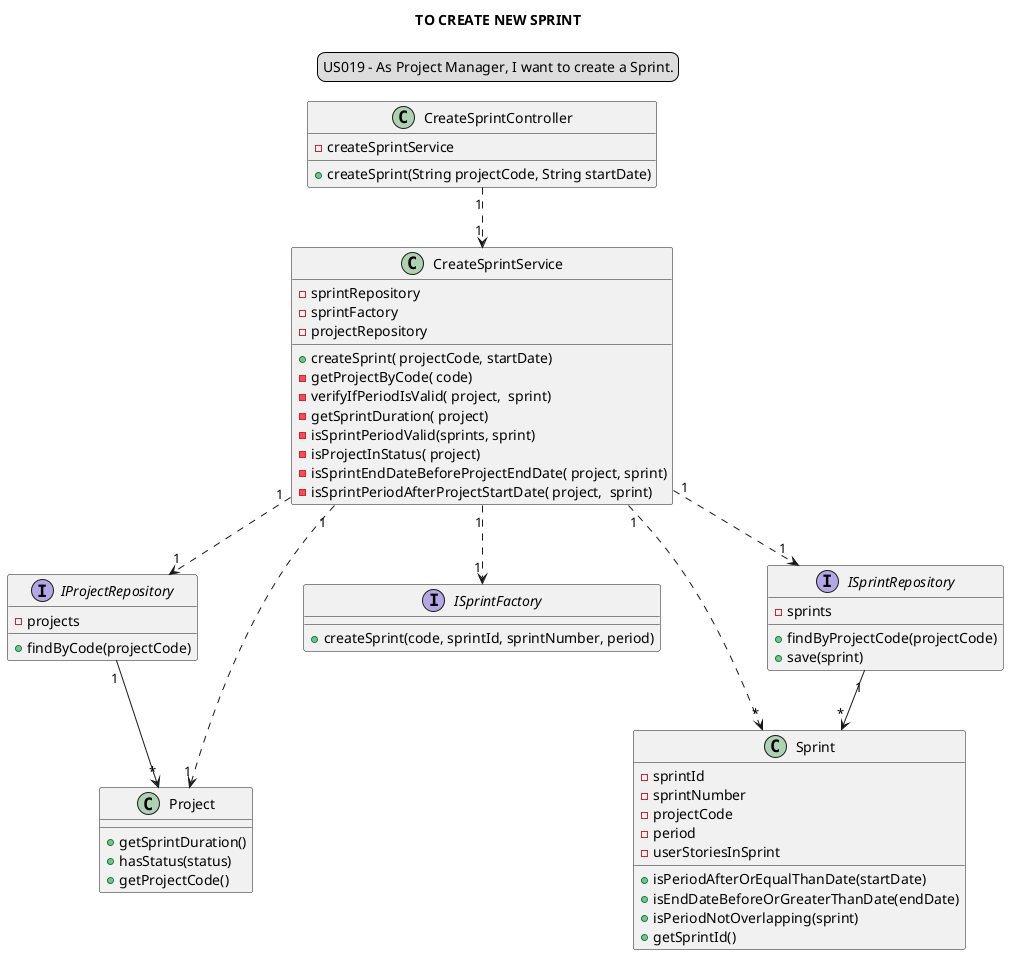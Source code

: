 @startuml
'https://plantuml.com/class-diagram
skinparam sequenceMessageAlign center
title TO CREATE NEW SPRINT
legend top
US019 - As Project Manager, I want to create a Sprint.
end legend

class CreateSprintController {
- createSprintService
+ createSprint(String projectCode, String startDate)
}
CreateSprintController "1"..>"1" CreateSprintService

class CreateSprintService {
- sprintRepository
- sprintFactory
- projectRepository
+createSprint( projectCode, startDate)
-getProjectByCode( code)
-verifyIfPeriodIsValid( project,  sprint)
-getSprintDuration( project)
-isSprintPeriodValid(sprints, sprint)
- isProjectInStatus( project)
-isSprintEndDateBeforeProjectEndDate( project, sprint)
-isSprintPeriodAfterProjectStartDate( project,  sprint)
}
CreateSprintService "1"..>"1" IProjectRepository
CreateSprintService "1"..>"1" ISprintRepository
CreateSprintService "1"..>"1" ISprintFactory
CreateSprintService "1"..>"1" Project
CreateSprintService "1"..>"*" Sprint

interface IProjectRepository {
-projects
+ findByCode(projectCode)
}
IProjectRepository "1"-->"*" Project

interface ISprintRepository {
-sprints
+ findByProjectCode(projectCode)
+save(sprint)
}
ISprintRepository "1"-->"*" Sprint


class Project {
+getSprintDuration()
+hasStatus(status)
+getProjectCode()
}


interface ISprintFactory {
+ createSprint(code, sprintId, sprintNumber, period)
}

class Sprint {
- sprintId
-sprintNumber
- projectCode
- period
- userStoriesInSprint
+ isPeriodAfterOrEqualThanDate(startDate)
+ isEndDateBeforeOrGreaterThanDate(endDate)
+ isPeriodNotOverlapping(sprint)
+ getSprintId()
}

@enduml